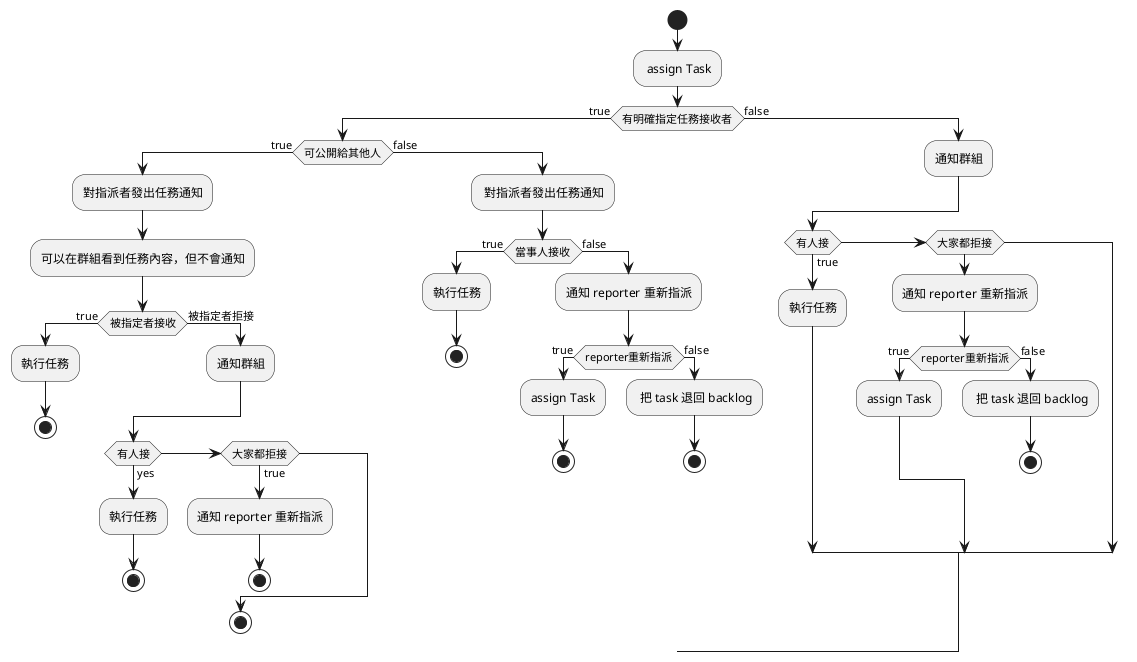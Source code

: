 @startuml
'https://plantuml.com/activity-diagram-beta

start
: assign Task;
if (有明確指定任務接收者) then (true)
  if (可公開給其他人) then (true)
    :對指派者發出任務通知;
    :可以在群組看到任務內容，但不會通知;
    if (被指定者接收) then (true)
    :執行任務;
      stop
    else(被指定者拒接)
    :通知群組;

    if (有人接) then (yes)
      :執行任務;
      stop
    else if(大家都拒接) then (true)
      :通知 reporter 重新指派;
      stop
      endif
      stop
    endif
else (false)
: 對指派者發出任務通知;
if(當事人接收) then (true)
  :執行任務;
  stop
else (false)
  :通知 reporter 重新指派;
    if(reporter重新指派) then (true)
        :assign Task;
        stop
    else (false)
        : 把 task 退回 backlog;
        stop
        endif

  endif
endif
else (false)
:通知群組;
if(有人接) then (true)
  :執行任務;
else if(大家都拒接)
  :通知 reporter 重新指派;
  if(reporter重新指派) then (true)
    :assign Task;
  else (false)
    : 把 task 退回 backlog;
stop
@enduml
